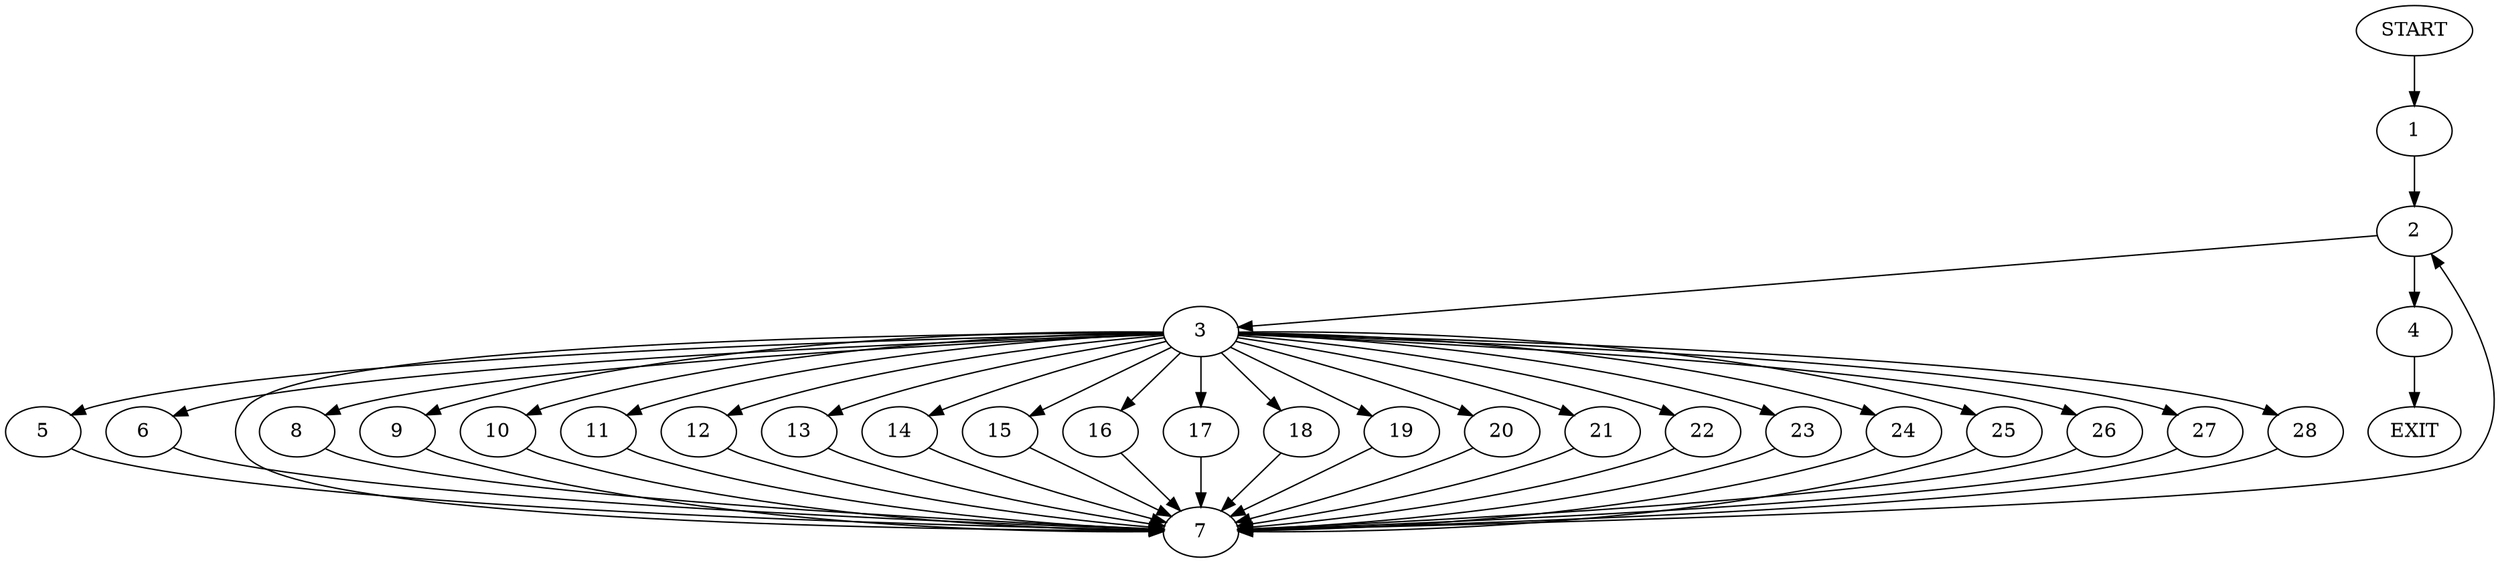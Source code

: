 digraph {
0 [label="START"]
29 [label="EXIT"]
0 -> 1
1 -> 2
2 -> 3
2 -> 4
3 -> 5
3 -> 6
3 -> 7
3 -> 8
3 -> 9
3 -> 10
3 -> 11
3 -> 12
3 -> 13
3 -> 14
3 -> 15
3 -> 16
3 -> 17
3 -> 18
3 -> 19
3 -> 20
3 -> 21
3 -> 22
3 -> 23
3 -> 24
3 -> 25
3 -> 26
3 -> 27
3 -> 28
4 -> 29
16 -> 7
7 -> 2
25 -> 7
22 -> 7
15 -> 7
18 -> 7
5 -> 7
6 -> 7
26 -> 7
24 -> 7
12 -> 7
8 -> 7
9 -> 7
19 -> 7
17 -> 7
27 -> 7
20 -> 7
13 -> 7
23 -> 7
10 -> 7
21 -> 7
11 -> 7
28 -> 7
14 -> 7
}
